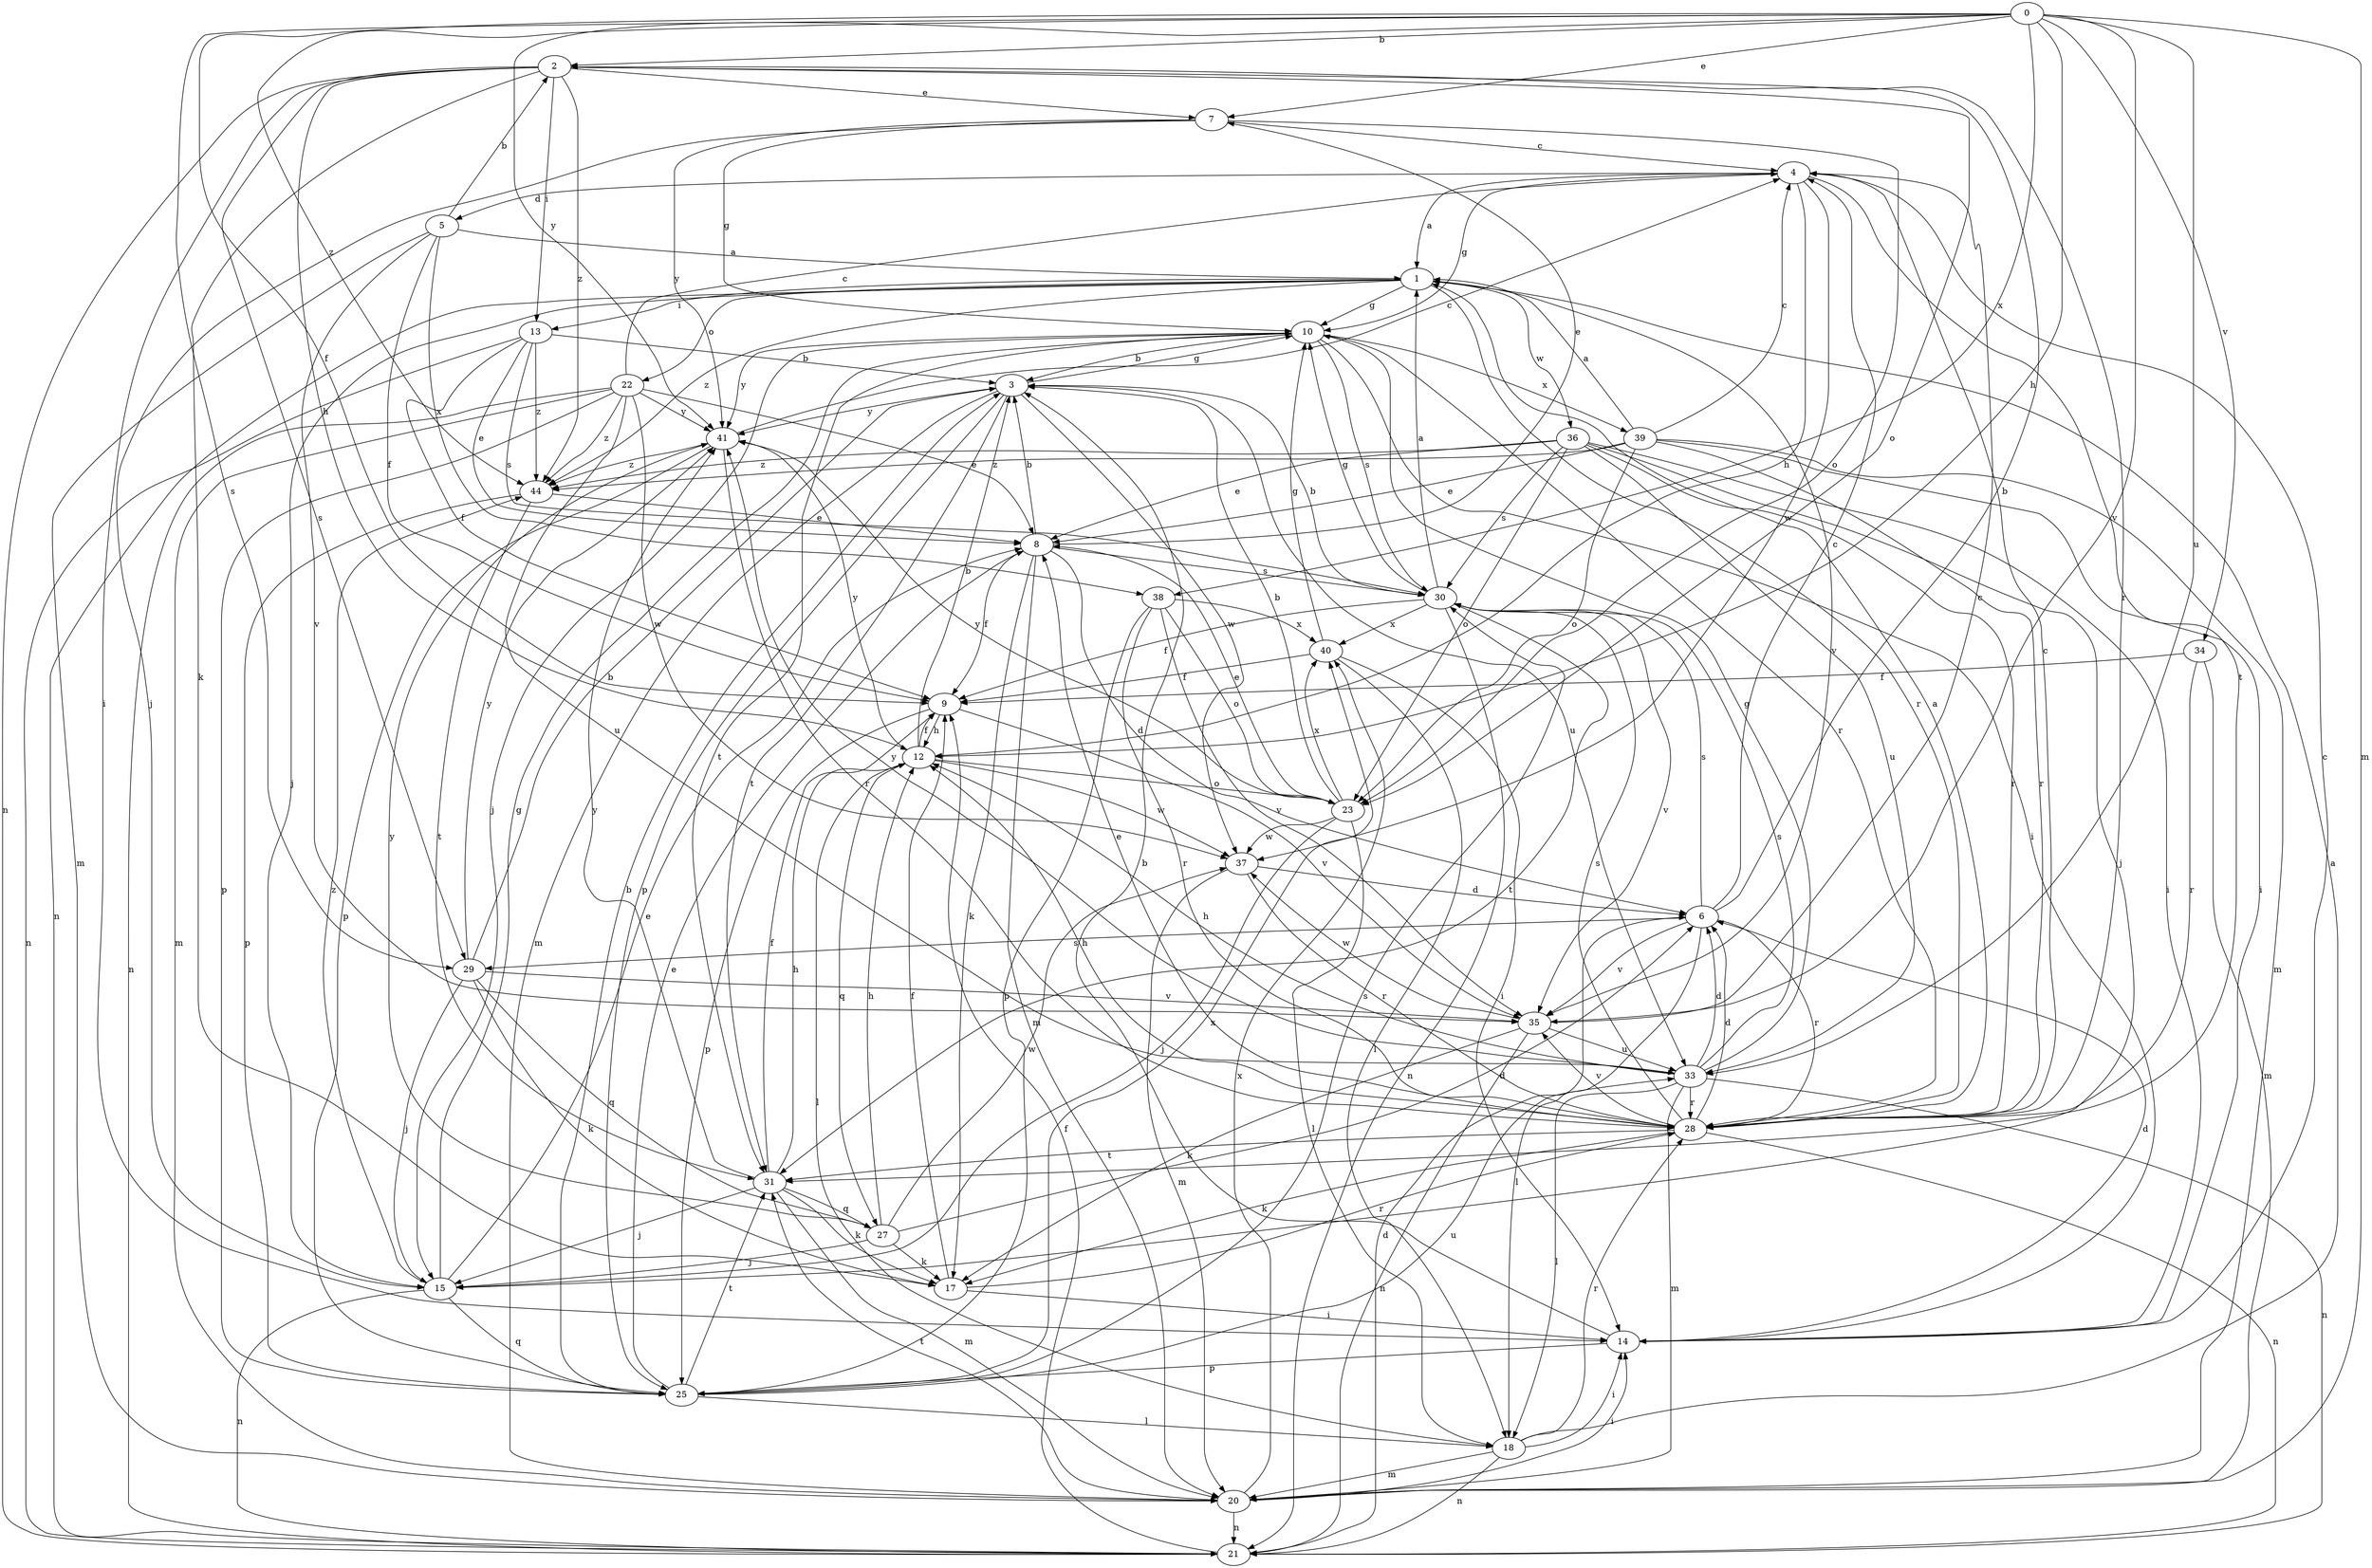 strict digraph  {
0;
1;
2;
3;
4;
5;
6;
7;
8;
9;
10;
12;
13;
14;
15;
17;
18;
20;
21;
22;
23;
25;
27;
28;
29;
30;
31;
33;
34;
35;
36;
37;
38;
39;
40;
41;
44;
0 -> 2  [label=b];
0 -> 7  [label=e];
0 -> 9  [label=f];
0 -> 12  [label=h];
0 -> 20  [label=m];
0 -> 29  [label=s];
0 -> 33  [label=u];
0 -> 34  [label=v];
0 -> 35  [label=v];
0 -> 38  [label=x];
0 -> 41  [label=y];
0 -> 44  [label=z];
1 -> 10  [label=g];
1 -> 13  [label=i];
1 -> 15  [label=j];
1 -> 21  [label=n];
1 -> 22  [label=o];
1 -> 28  [label=r];
1 -> 35  [label=v];
1 -> 36  [label=w];
1 -> 44  [label=z];
2 -> 7  [label=e];
2 -> 12  [label=h];
2 -> 13  [label=i];
2 -> 14  [label=i];
2 -> 17  [label=k];
2 -> 21  [label=n];
2 -> 23  [label=o];
2 -> 28  [label=r];
2 -> 29  [label=s];
2 -> 44  [label=z];
3 -> 10  [label=g];
3 -> 20  [label=m];
3 -> 25  [label=p];
3 -> 31  [label=t];
3 -> 33  [label=u];
3 -> 37  [label=w];
3 -> 41  [label=y];
4 -> 1  [label=a];
4 -> 5  [label=d];
4 -> 10  [label=g];
4 -> 12  [label=h];
4 -> 31  [label=t];
4 -> 37  [label=w];
5 -> 1  [label=a];
5 -> 2  [label=b];
5 -> 9  [label=f];
5 -> 20  [label=m];
5 -> 35  [label=v];
5 -> 38  [label=x];
6 -> 2  [label=b];
6 -> 4  [label=c];
6 -> 18  [label=l];
6 -> 28  [label=r];
6 -> 29  [label=s];
6 -> 30  [label=s];
6 -> 35  [label=v];
7 -> 4  [label=c];
7 -> 10  [label=g];
7 -> 15  [label=j];
7 -> 23  [label=o];
7 -> 41  [label=y];
8 -> 3  [label=b];
8 -> 6  [label=d];
8 -> 7  [label=e];
8 -> 9  [label=f];
8 -> 17  [label=k];
8 -> 20  [label=m];
8 -> 30  [label=s];
9 -> 12  [label=h];
9 -> 25  [label=p];
9 -> 35  [label=v];
10 -> 3  [label=b];
10 -> 14  [label=i];
10 -> 15  [label=j];
10 -> 28  [label=r];
10 -> 30  [label=s];
10 -> 31  [label=t];
10 -> 39  [label=x];
10 -> 41  [label=y];
12 -> 3  [label=b];
12 -> 9  [label=f];
12 -> 18  [label=l];
12 -> 23  [label=o];
12 -> 27  [label=q];
12 -> 37  [label=w];
12 -> 41  [label=y];
13 -> 3  [label=b];
13 -> 8  [label=e];
13 -> 9  [label=f];
13 -> 21  [label=n];
13 -> 30  [label=s];
13 -> 44  [label=z];
14 -> 3  [label=b];
14 -> 4  [label=c];
14 -> 6  [label=d];
14 -> 25  [label=p];
15 -> 8  [label=e];
15 -> 10  [label=g];
15 -> 21  [label=n];
15 -> 44  [label=z];
15 -> 25  [label=q];
17 -> 9  [label=f];
17 -> 14  [label=i];
17 -> 28  [label=r];
18 -> 1  [label=a];
18 -> 14  [label=i];
18 -> 20  [label=m];
18 -> 21  [label=n];
18 -> 28  [label=r];
20 -> 14  [label=i];
20 -> 21  [label=n];
20 -> 31  [label=t];
20 -> 40  [label=x];
21 -> 6  [label=d];
21 -> 9  [label=f];
22 -> 4  [label=c];
22 -> 8  [label=e];
22 -> 20  [label=m];
22 -> 21  [label=n];
22 -> 25  [label=p];
22 -> 33  [label=u];
22 -> 37  [label=w];
22 -> 41  [label=y];
22 -> 44  [label=z];
23 -> 3  [label=b];
23 -> 8  [label=e];
23 -> 15  [label=j];
23 -> 18  [label=l];
23 -> 37  [label=w];
23 -> 40  [label=x];
23 -> 41  [label=y];
25 -> 3  [label=b];
25 -> 8  [label=e];
25 -> 18  [label=l];
25 -> 30  [label=s];
25 -> 31  [label=t];
25 -> 33  [label=u];
25 -> 40  [label=x];
27 -> 6  [label=d];
27 -> 12  [label=h];
27 -> 15  [label=j];
27 -> 17  [label=k];
27 -> 37  [label=w];
27 -> 41  [label=y];
28 -> 1  [label=a];
28 -> 4  [label=c];
28 -> 6  [label=d];
28 -> 8  [label=e];
28 -> 12  [label=h];
28 -> 17  [label=k];
28 -> 21  [label=n];
28 -> 30  [label=s];
28 -> 31  [label=t];
28 -> 35  [label=v];
29 -> 3  [label=b];
29 -> 15  [label=j];
29 -> 17  [label=k];
29 -> 27  [label=q];
29 -> 35  [label=v];
29 -> 41  [label=y];
30 -> 1  [label=a];
30 -> 3  [label=b];
30 -> 9  [label=f];
30 -> 10  [label=g];
30 -> 21  [label=n];
30 -> 31  [label=t];
30 -> 35  [label=v];
30 -> 40  [label=x];
31 -> 9  [label=f];
31 -> 12  [label=h];
31 -> 15  [label=j];
31 -> 17  [label=k];
31 -> 20  [label=m];
31 -> 27  [label=q];
31 -> 41  [label=y];
33 -> 6  [label=d];
33 -> 10  [label=g];
33 -> 12  [label=h];
33 -> 18  [label=l];
33 -> 20  [label=m];
33 -> 21  [label=n];
33 -> 28  [label=r];
33 -> 30  [label=s];
33 -> 41  [label=y];
34 -> 9  [label=f];
34 -> 20  [label=m];
34 -> 28  [label=r];
35 -> 4  [label=c];
35 -> 17  [label=k];
35 -> 21  [label=n];
35 -> 33  [label=u];
35 -> 37  [label=w];
36 -> 8  [label=e];
36 -> 14  [label=i];
36 -> 15  [label=j];
36 -> 23  [label=o];
36 -> 28  [label=r];
36 -> 30  [label=s];
36 -> 33  [label=u];
36 -> 44  [label=z];
37 -> 6  [label=d];
37 -> 20  [label=m];
37 -> 28  [label=r];
38 -> 23  [label=o];
38 -> 25  [label=p];
38 -> 28  [label=r];
38 -> 35  [label=v];
38 -> 40  [label=x];
39 -> 1  [label=a];
39 -> 4  [label=c];
39 -> 8  [label=e];
39 -> 14  [label=i];
39 -> 20  [label=m];
39 -> 23  [label=o];
39 -> 28  [label=r];
39 -> 44  [label=z];
40 -> 9  [label=f];
40 -> 10  [label=g];
40 -> 14  [label=i];
40 -> 18  [label=l];
41 -> 4  [label=c];
41 -> 25  [label=p];
41 -> 28  [label=r];
41 -> 44  [label=z];
44 -> 8  [label=e];
44 -> 25  [label=p];
44 -> 31  [label=t];
}
